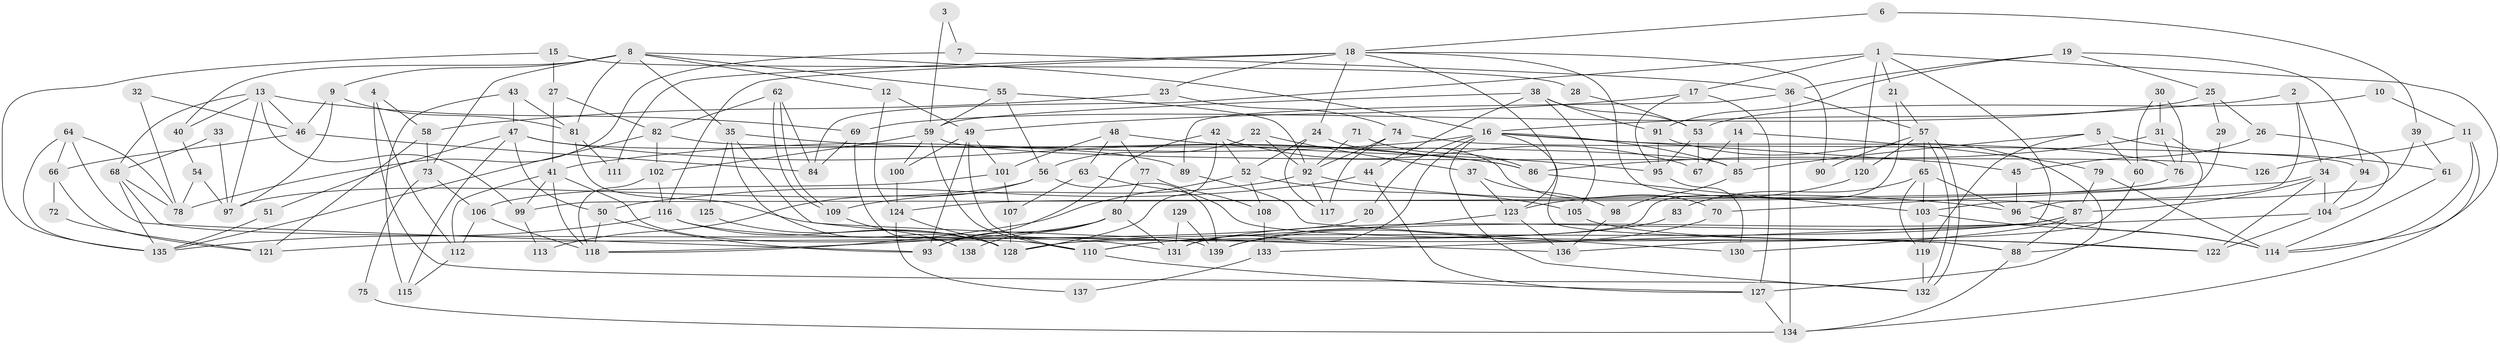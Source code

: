 // coarse degree distribution, {6: 0.12371134020618557, 3: 0.25773195876288657, 2: 0.10309278350515463, 4: 0.21649484536082475, 7: 0.041237113402061855, 5: 0.15463917525773196, 16: 0.010309278350515464, 8: 0.041237113402061855, 11: 0.020618556701030927, 14: 0.010309278350515464, 9: 0.020618556701030927}
// Generated by graph-tools (version 1.1) at 2025/19/03/04/25 18:19:01]
// undirected, 139 vertices, 278 edges
graph export_dot {
graph [start="1"]
  node [color=gray90,style=filled];
  1;
  2;
  3;
  4;
  5;
  6;
  7;
  8;
  9;
  10;
  11;
  12;
  13;
  14;
  15;
  16;
  17;
  18;
  19;
  20;
  21;
  22;
  23;
  24;
  25;
  26;
  27;
  28;
  29;
  30;
  31;
  32;
  33;
  34;
  35;
  36;
  37;
  38;
  39;
  40;
  41;
  42;
  43;
  44;
  45;
  46;
  47;
  48;
  49;
  50;
  51;
  52;
  53;
  54;
  55;
  56;
  57;
  58;
  59;
  60;
  61;
  62;
  63;
  64;
  65;
  66;
  67;
  68;
  69;
  70;
  71;
  72;
  73;
  74;
  75;
  76;
  77;
  78;
  79;
  80;
  81;
  82;
  83;
  84;
  85;
  86;
  87;
  88;
  89;
  90;
  91;
  92;
  93;
  94;
  95;
  96;
  97;
  98;
  99;
  100;
  101;
  102;
  103;
  104;
  105;
  106;
  107;
  108;
  109;
  110;
  111;
  112;
  113;
  114;
  115;
  116;
  117;
  118;
  119;
  120;
  121;
  122;
  123;
  124;
  125;
  126;
  127;
  128;
  129;
  130;
  131;
  132;
  133;
  134;
  135;
  136;
  137;
  138;
  139;
  1 -- 120;
  1 -- 17;
  1 -- 21;
  1 -- 84;
  1 -- 114;
  1 -- 133;
  2 -- 16;
  2 -- 96;
  2 -- 34;
  3 -- 59;
  3 -- 7;
  4 -- 132;
  4 -- 112;
  4 -- 58;
  5 -- 85;
  5 -- 119;
  5 -- 60;
  5 -- 61;
  6 -- 39;
  6 -- 18;
  7 -- 36;
  7 -- 78;
  8 -- 73;
  8 -- 16;
  8 -- 9;
  8 -- 12;
  8 -- 35;
  8 -- 40;
  8 -- 55;
  8 -- 81;
  9 -- 97;
  9 -- 46;
  9 -- 81;
  10 -- 53;
  10 -- 11;
  11 -- 134;
  11 -- 114;
  11 -- 126;
  12 -- 49;
  12 -- 124;
  13 -- 46;
  13 -- 97;
  13 -- 40;
  13 -- 68;
  13 -- 69;
  13 -- 99;
  14 -- 79;
  14 -- 85;
  14 -- 67;
  15 -- 27;
  15 -- 135;
  15 -- 28;
  16 -- 132;
  16 -- 41;
  16 -- 20;
  16 -- 45;
  16 -- 76;
  16 -- 85;
  16 -- 88;
  16 -- 131;
  17 -- 95;
  17 -- 127;
  17 -- 49;
  18 -- 116;
  18 -- 87;
  18 -- 23;
  18 -- 24;
  18 -- 90;
  18 -- 111;
  18 -- 123;
  19 -- 94;
  19 -- 91;
  19 -- 25;
  19 -- 36;
  20 -- 121;
  21 -- 128;
  21 -- 57;
  22 -- 92;
  22 -- 56;
  22 -- 37;
  23 -- 74;
  23 -- 58;
  24 -- 70;
  24 -- 52;
  24 -- 117;
  25 -- 69;
  25 -- 26;
  25 -- 29;
  26 -- 104;
  26 -- 45;
  27 -- 41;
  27 -- 82;
  28 -- 53;
  29 -- 99;
  30 -- 60;
  30 -- 31;
  30 -- 76;
  31 -- 86;
  31 -- 76;
  31 -- 88;
  32 -- 78;
  32 -- 46;
  33 -- 68;
  33 -- 97;
  34 -- 122;
  34 -- 70;
  34 -- 87;
  34 -- 104;
  35 -- 128;
  35 -- 86;
  35 -- 125;
  35 -- 136;
  36 -- 57;
  36 -- 89;
  36 -- 134;
  37 -- 98;
  37 -- 123;
  38 -- 59;
  38 -- 91;
  38 -- 44;
  38 -- 53;
  38 -- 105;
  39 -- 103;
  39 -- 61;
  40 -- 54;
  41 -- 118;
  41 -- 110;
  41 -- 99;
  41 -- 112;
  42 -- 52;
  42 -- 128;
  42 -- 67;
  42 -- 93;
  43 -- 115;
  43 -- 81;
  43 -- 47;
  44 -- 50;
  44 -- 127;
  45 -- 96;
  46 -- 84;
  46 -- 66;
  47 -- 50;
  47 -- 51;
  47 -- 86;
  47 -- 89;
  47 -- 115;
  48 -- 95;
  48 -- 101;
  48 -- 63;
  48 -- 77;
  49 -- 93;
  49 -- 100;
  49 -- 101;
  49 -- 110;
  50 -- 118;
  50 -- 93;
  51 -- 135;
  52 -- 105;
  52 -- 108;
  52 -- 118;
  53 -- 67;
  53 -- 95;
  54 -- 78;
  54 -- 97;
  55 -- 59;
  55 -- 56;
  55 -- 92;
  56 -- 139;
  56 -- 97;
  56 -- 113;
  57 -- 132;
  57 -- 132;
  57 -- 65;
  57 -- 90;
  57 -- 120;
  58 -- 73;
  58 -- 121;
  59 -- 100;
  59 -- 110;
  59 -- 102;
  59 -- 126;
  60 -- 136;
  61 -- 114;
  62 -- 84;
  62 -- 109;
  62 -- 109;
  62 -- 82;
  63 -- 88;
  63 -- 107;
  64 -- 93;
  64 -- 135;
  64 -- 66;
  64 -- 78;
  65 -- 96;
  65 -- 83;
  65 -- 103;
  65 -- 119;
  66 -- 72;
  66 -- 121;
  68 -- 135;
  68 -- 78;
  68 -- 139;
  69 -- 138;
  69 -- 84;
  70 -- 139;
  71 -- 92;
  71 -- 86;
  72 -- 121;
  73 -- 106;
  73 -- 75;
  74 -- 117;
  74 -- 92;
  74 -- 94;
  75 -- 134;
  76 -- 124;
  77 -- 80;
  77 -- 108;
  79 -- 114;
  79 -- 87;
  80 -- 131;
  80 -- 118;
  80 -- 93;
  80 -- 138;
  81 -- 111;
  81 -- 122;
  82 -- 102;
  82 -- 85;
  82 -- 135;
  83 -- 110;
  85 -- 98;
  86 -- 103;
  87 -- 88;
  87 -- 128;
  87 -- 130;
  87 -- 131;
  88 -- 134;
  89 -- 130;
  91 -- 127;
  91 -- 95;
  92 -- 96;
  92 -- 109;
  92 -- 117;
  94 -- 104;
  95 -- 130;
  96 -- 114;
  98 -- 136;
  99 -- 113;
  100 -- 124;
  101 -- 107;
  101 -- 106;
  102 -- 116;
  102 -- 118;
  103 -- 114;
  103 -- 119;
  104 -- 110;
  104 -- 122;
  105 -- 122;
  106 -- 118;
  106 -- 112;
  107 -- 128;
  108 -- 133;
  109 -- 138;
  110 -- 127;
  112 -- 115;
  116 -- 128;
  116 -- 131;
  116 -- 135;
  119 -- 132;
  120 -- 123;
  123 -- 136;
  123 -- 139;
  124 -- 128;
  124 -- 137;
  125 -- 128;
  127 -- 134;
  129 -- 131;
  129 -- 139;
  133 -- 137;
}
